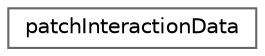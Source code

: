 digraph "Graphical Class Hierarchy"
{
 // LATEX_PDF_SIZE
  bgcolor="transparent";
  edge [fontname=Helvetica,fontsize=10,labelfontname=Helvetica,labelfontsize=10];
  node [fontname=Helvetica,fontsize=10,shape=box,height=0.2,width=0.4];
  rankdir="LR";
  Node0 [id="Node000000",label="patchInteractionData",height=0.2,width=0.4,color="grey40", fillcolor="white", style="filled",URL="$classFoam_1_1patchInteractionData.html",tooltip="Helper class for the LocalInteraction patch interaction model."];
}

